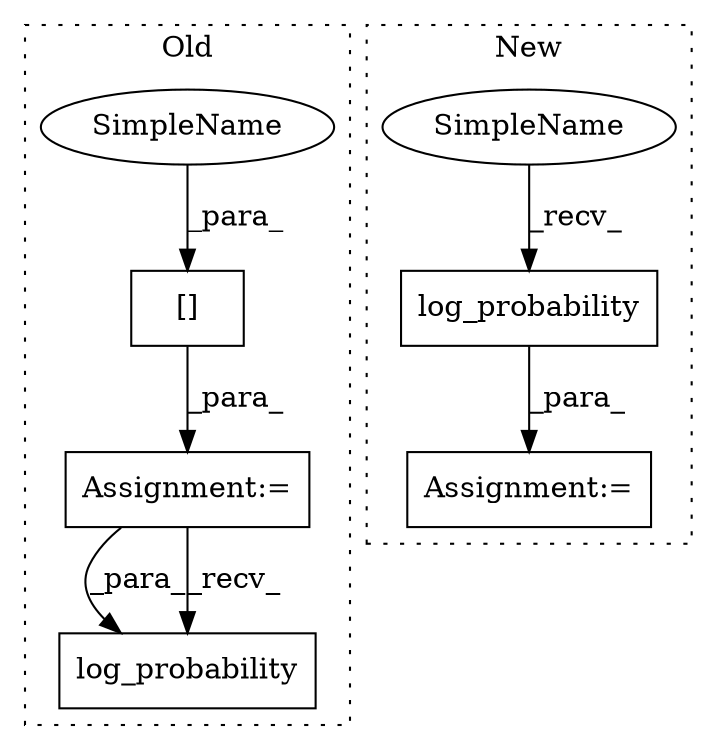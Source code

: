 digraph G {
subgraph cluster0 {
1 [label="log_probability" a="32" s="2548,2590" l="16,1" shape="box"];
3 [label="Assignment:=" a="7" s="2436" l="1" shape="box"];
4 [label="[]" a="2" s="2437,2460" l="19,1" shape="box"];
7 [label="SimpleName" a="42" s="2456" l="4" shape="ellipse"];
label = "Old";
style="dotted";
}
subgraph cluster1 {
2 [label="log_probability" a="32" s="2581,2616" l="16,1" shape="box"];
5 [label="Assignment:=" a="7" s="2567" l="1" shape="box"];
6 [label="SimpleName" a="42" s="2568" l="12" shape="ellipse"];
label = "New";
style="dotted";
}
2 -> 5 [label="_para_"];
3 -> 1 [label="_para_"];
3 -> 1 [label="_recv_"];
4 -> 3 [label="_para_"];
6 -> 2 [label="_recv_"];
7 -> 4 [label="_para_"];
}
